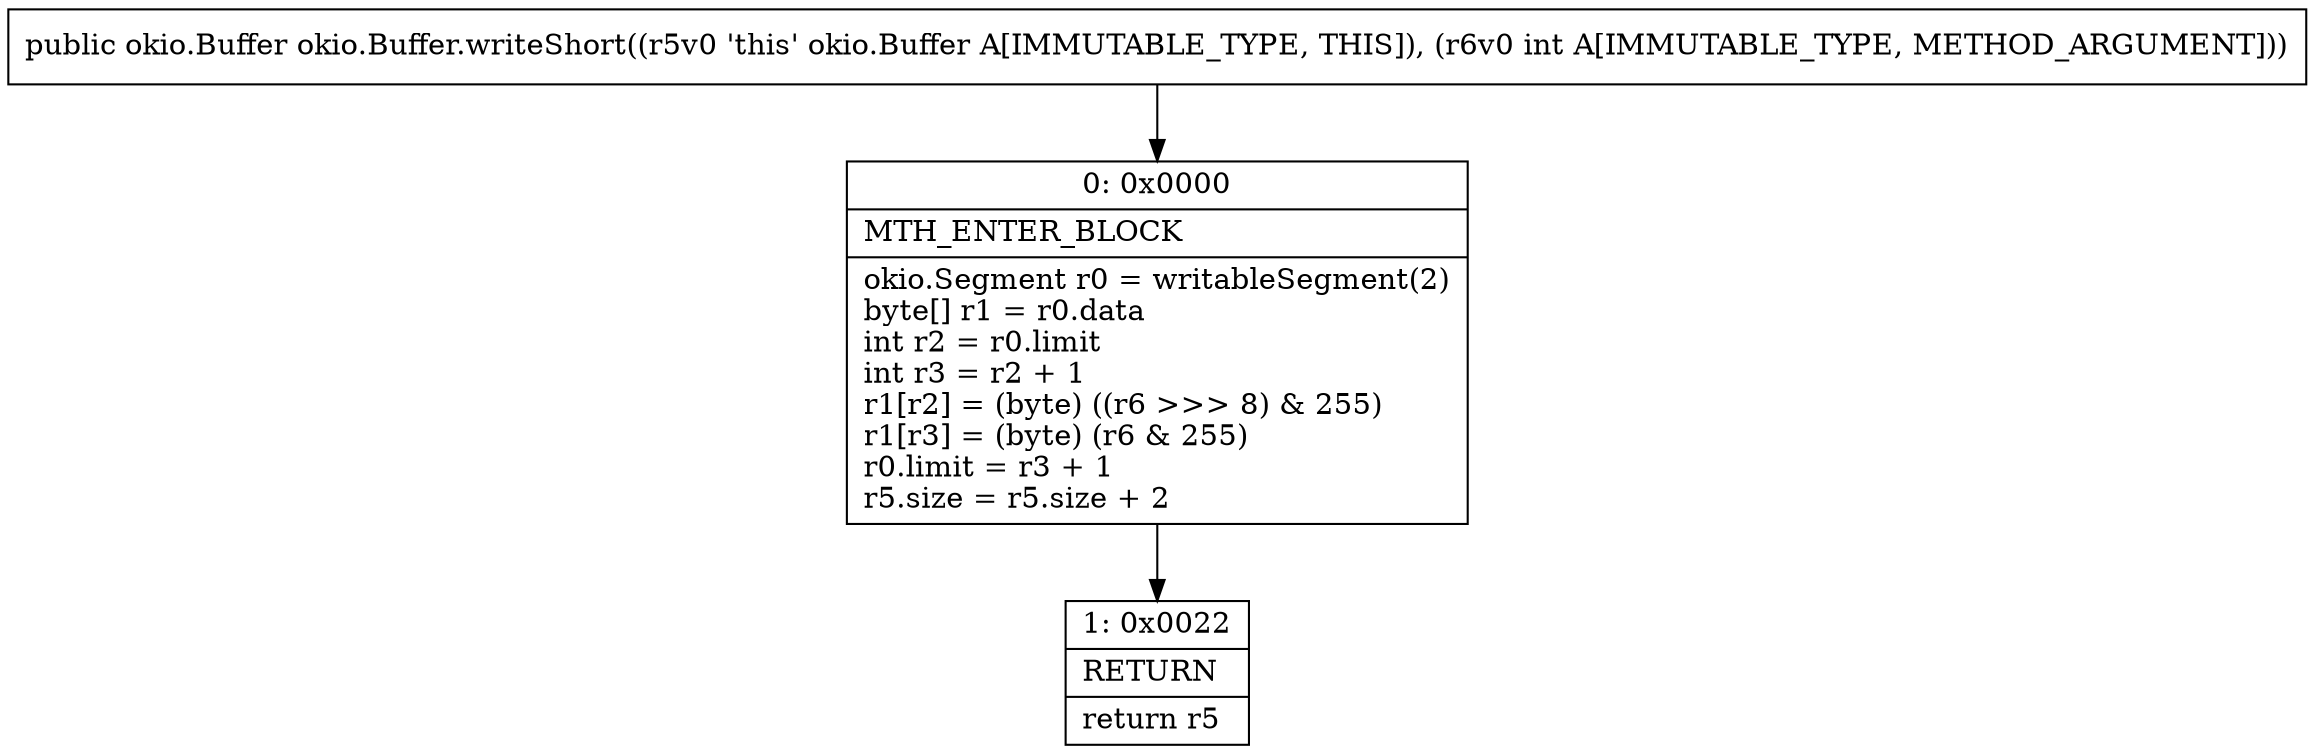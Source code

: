 digraph "CFG forokio.Buffer.writeShort(I)Lokio\/Buffer;" {
Node_0 [shape=record,label="{0\:\ 0x0000|MTH_ENTER_BLOCK\l|okio.Segment r0 = writableSegment(2)\lbyte[] r1 = r0.data\lint r2 = r0.limit\lint r3 = r2 + 1\lr1[r2] = (byte) ((r6 \>\>\> 8) & 255)\lr1[r3] = (byte) (r6 & 255)\lr0.limit = r3 + 1\lr5.size = r5.size + 2\l}"];
Node_1 [shape=record,label="{1\:\ 0x0022|RETURN\l|return r5\l}"];
MethodNode[shape=record,label="{public okio.Buffer okio.Buffer.writeShort((r5v0 'this' okio.Buffer A[IMMUTABLE_TYPE, THIS]), (r6v0 int A[IMMUTABLE_TYPE, METHOD_ARGUMENT])) }"];
MethodNode -> Node_0;
Node_0 -> Node_1;
}

